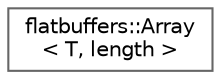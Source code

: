 digraph "Graphical Class Hierarchy"
{
 // LATEX_PDF_SIZE
  bgcolor="transparent";
  edge [fontname=Helvetica,fontsize=10,labelfontname=Helvetica,labelfontsize=10];
  node [fontname=Helvetica,fontsize=10,shape=box,height=0.2,width=0.4];
  rankdir="LR";
  Node0 [id="Node000000",label="flatbuffers::Array\l\< T, length \>",height=0.2,width=0.4,color="grey40", fillcolor="white", style="filled",URL="$classflatbuffers_1_1Array.html",tooltip=" "];
}
